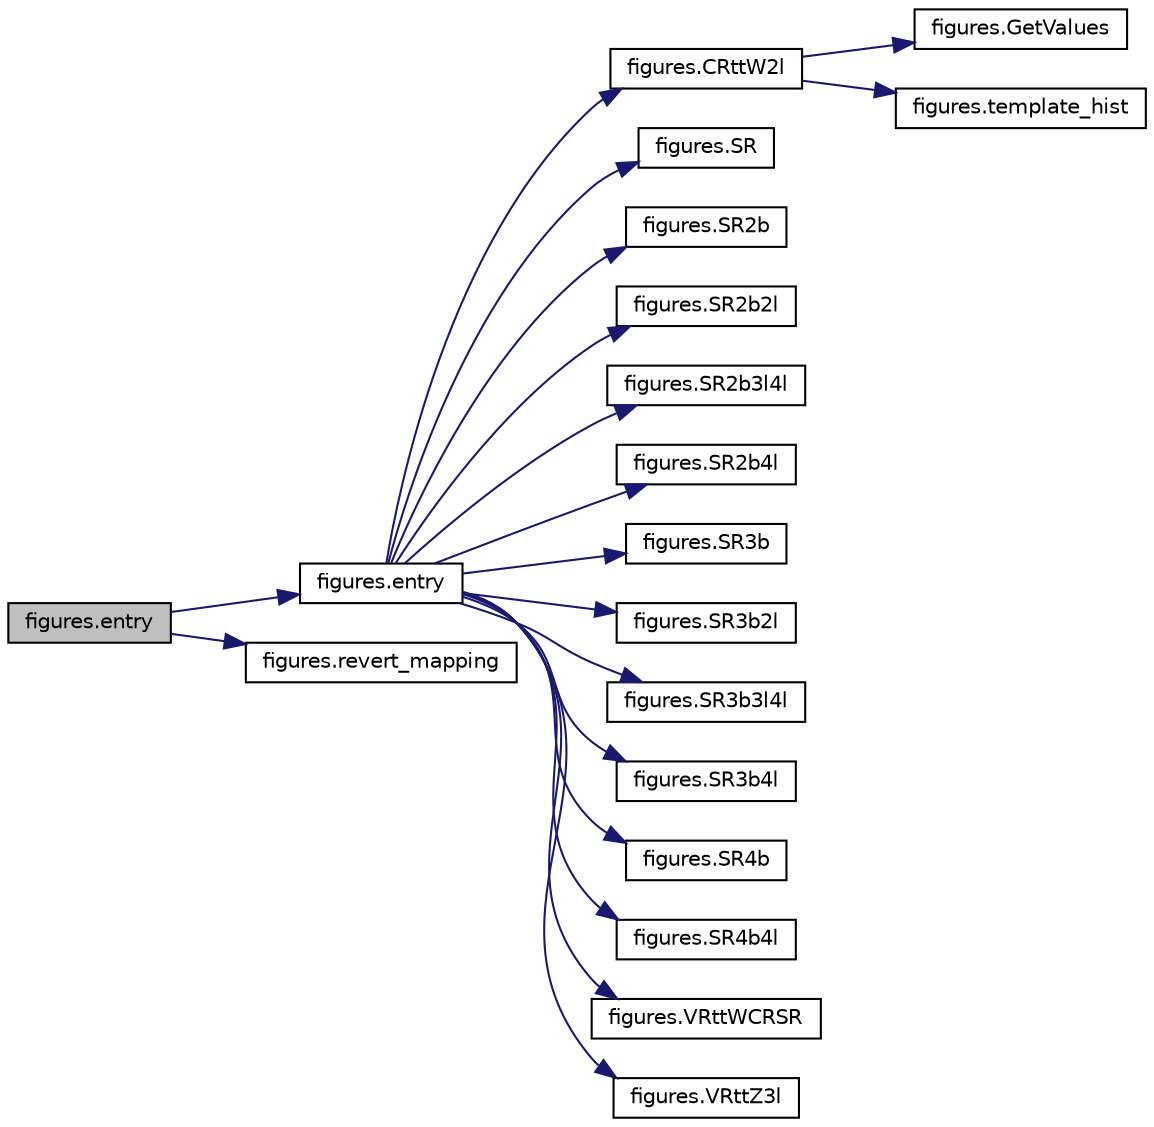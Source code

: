 digraph "figures.entry"
{
 // INTERACTIVE_SVG=YES
 // LATEX_PDF_SIZE
  edge [fontname="Helvetica",fontsize="10",labelfontname="Helvetica",labelfontsize="10"];
  node [fontname="Helvetica",fontsize="10",shape=record];
  rankdir="LR";
  Node1 [label="figures.entry",height=0.2,width=0.4,color="black", fillcolor="grey75", style="filled", fontcolor="black",tooltip=" "];
  Node1 -> Node2 [color="midnightblue",fontsize="10",style="solid",fontname="Helvetica"];
  Node2 [label="figures.entry",height=0.2,width=0.4,color="black", fillcolor="white", style="filled",URL="$namespacefigures.html#a14189d6700a7bc291b499af0fb1c6180",tooltip=" "];
  Node2 -> Node3 [color="midnightblue",fontsize="10",style="solid",fontname="Helvetica"];
  Node3 [label="figures.CRttW2l",height=0.2,width=0.4,color="black", fillcolor="white", style="filled",URL="$namespacefigures.html#a4e34cbdff38177e3c192ff4439407749",tooltip=" "];
  Node3 -> Node4 [color="midnightblue",fontsize="10",style="solid",fontname="Helvetica"];
  Node4 [label="figures.GetValues",height=0.2,width=0.4,color="black", fillcolor="white", style="filled",URL="$namespacefigures.html#ac41d4d9a2bd79cec2e9c79c766acfdf1",tooltip=" "];
  Node3 -> Node5 [color="midnightblue",fontsize="10",style="solid",fontname="Helvetica"];
  Node5 [label="figures.template_hist",height=0.2,width=0.4,color="black", fillcolor="white", style="filled",URL="$namespacefigures.html#add122a74ca67d638d0fb0b299a4802d7",tooltip=" "];
  Node2 -> Node6 [color="midnightblue",fontsize="10",style="solid",fontname="Helvetica"];
  Node6 [label="figures.SR",height=0.2,width=0.4,color="black", fillcolor="white", style="filled",URL="$namespacefigures.html#a2985a2cf0d3069d5da5c86ec0e564c4f",tooltip=" "];
  Node2 -> Node7 [color="midnightblue",fontsize="10",style="solid",fontname="Helvetica"];
  Node7 [label="figures.SR2b",height=0.2,width=0.4,color="black", fillcolor="white", style="filled",URL="$namespacefigures.html#a27e7689e5fd8ca547d2b245e8b20065e",tooltip=" "];
  Node2 -> Node8 [color="midnightblue",fontsize="10",style="solid",fontname="Helvetica"];
  Node8 [label="figures.SR2b2l",height=0.2,width=0.4,color="black", fillcolor="white", style="filled",URL="$namespacefigures.html#a01a262135408ef112caab6089b6d2153",tooltip=" "];
  Node2 -> Node9 [color="midnightblue",fontsize="10",style="solid",fontname="Helvetica"];
  Node9 [label="figures.SR2b3l4l",height=0.2,width=0.4,color="black", fillcolor="white", style="filled",URL="$namespacefigures.html#acd1f9fbbf1d411bd84a0d8fdc58d32d4",tooltip=" "];
  Node2 -> Node10 [color="midnightblue",fontsize="10",style="solid",fontname="Helvetica"];
  Node10 [label="figures.SR2b4l",height=0.2,width=0.4,color="black", fillcolor="white", style="filled",URL="$namespacefigures.html#ad967e15d608b2336d830455d6b2cd2f0",tooltip=" "];
  Node2 -> Node11 [color="midnightblue",fontsize="10",style="solid",fontname="Helvetica"];
  Node11 [label="figures.SR3b",height=0.2,width=0.4,color="black", fillcolor="white", style="filled",URL="$namespacefigures.html#a0e9582fa49bfccb8613d558076e59326",tooltip=" "];
  Node2 -> Node12 [color="midnightblue",fontsize="10",style="solid",fontname="Helvetica"];
  Node12 [label="figures.SR3b2l",height=0.2,width=0.4,color="black", fillcolor="white", style="filled",URL="$namespacefigures.html#ac254c035535dd6ffeea655c156ad88fe",tooltip=" "];
  Node2 -> Node13 [color="midnightblue",fontsize="10",style="solid",fontname="Helvetica"];
  Node13 [label="figures.SR3b3l4l",height=0.2,width=0.4,color="black", fillcolor="white", style="filled",URL="$namespacefigures.html#a0a0571e315f1b3b6842a4cc08ff03f30",tooltip=" "];
  Node2 -> Node14 [color="midnightblue",fontsize="10",style="solid",fontname="Helvetica"];
  Node14 [label="figures.SR3b4l",height=0.2,width=0.4,color="black", fillcolor="white", style="filled",URL="$namespacefigures.html#acd400bdf8261f3f759cf0bdb45024227",tooltip=" "];
  Node2 -> Node15 [color="midnightblue",fontsize="10",style="solid",fontname="Helvetica"];
  Node15 [label="figures.SR4b",height=0.2,width=0.4,color="black", fillcolor="white", style="filled",URL="$namespacefigures.html#a90279eaf2304f52d1bc8ce1ff7436c69",tooltip=" "];
  Node2 -> Node16 [color="midnightblue",fontsize="10",style="solid",fontname="Helvetica"];
  Node16 [label="figures.SR4b4l",height=0.2,width=0.4,color="black", fillcolor="white", style="filled",URL="$namespacefigures.html#a41fbeb64408c27ef0998366eb501a390",tooltip=" "];
  Node2 -> Node17 [color="midnightblue",fontsize="10",style="solid",fontname="Helvetica"];
  Node17 [label="figures.VRttWCRSR",height=0.2,width=0.4,color="black", fillcolor="white", style="filled",URL="$namespacefigures.html#a61ccb5db4a6741f71aa9449bd2ff183f",tooltip=" "];
  Node2 -> Node18 [color="midnightblue",fontsize="10",style="solid",fontname="Helvetica"];
  Node18 [label="figures.VRttZ3l",height=0.2,width=0.4,color="black", fillcolor="white", style="filled",URL="$namespacefigures.html#a17abcf146f7542dbbd8f7cd0fcb905a4",tooltip=" "];
  Node1 -> Node19 [color="midnightblue",fontsize="10",style="solid",fontname="Helvetica"];
  Node19 [label="figures.revert_mapping",height=0.2,width=0.4,color="black", fillcolor="white", style="filled",URL="$namespacefigures.html#a934100c55ad615e54ac62cbc68f1a48b",tooltip=" "];
}
